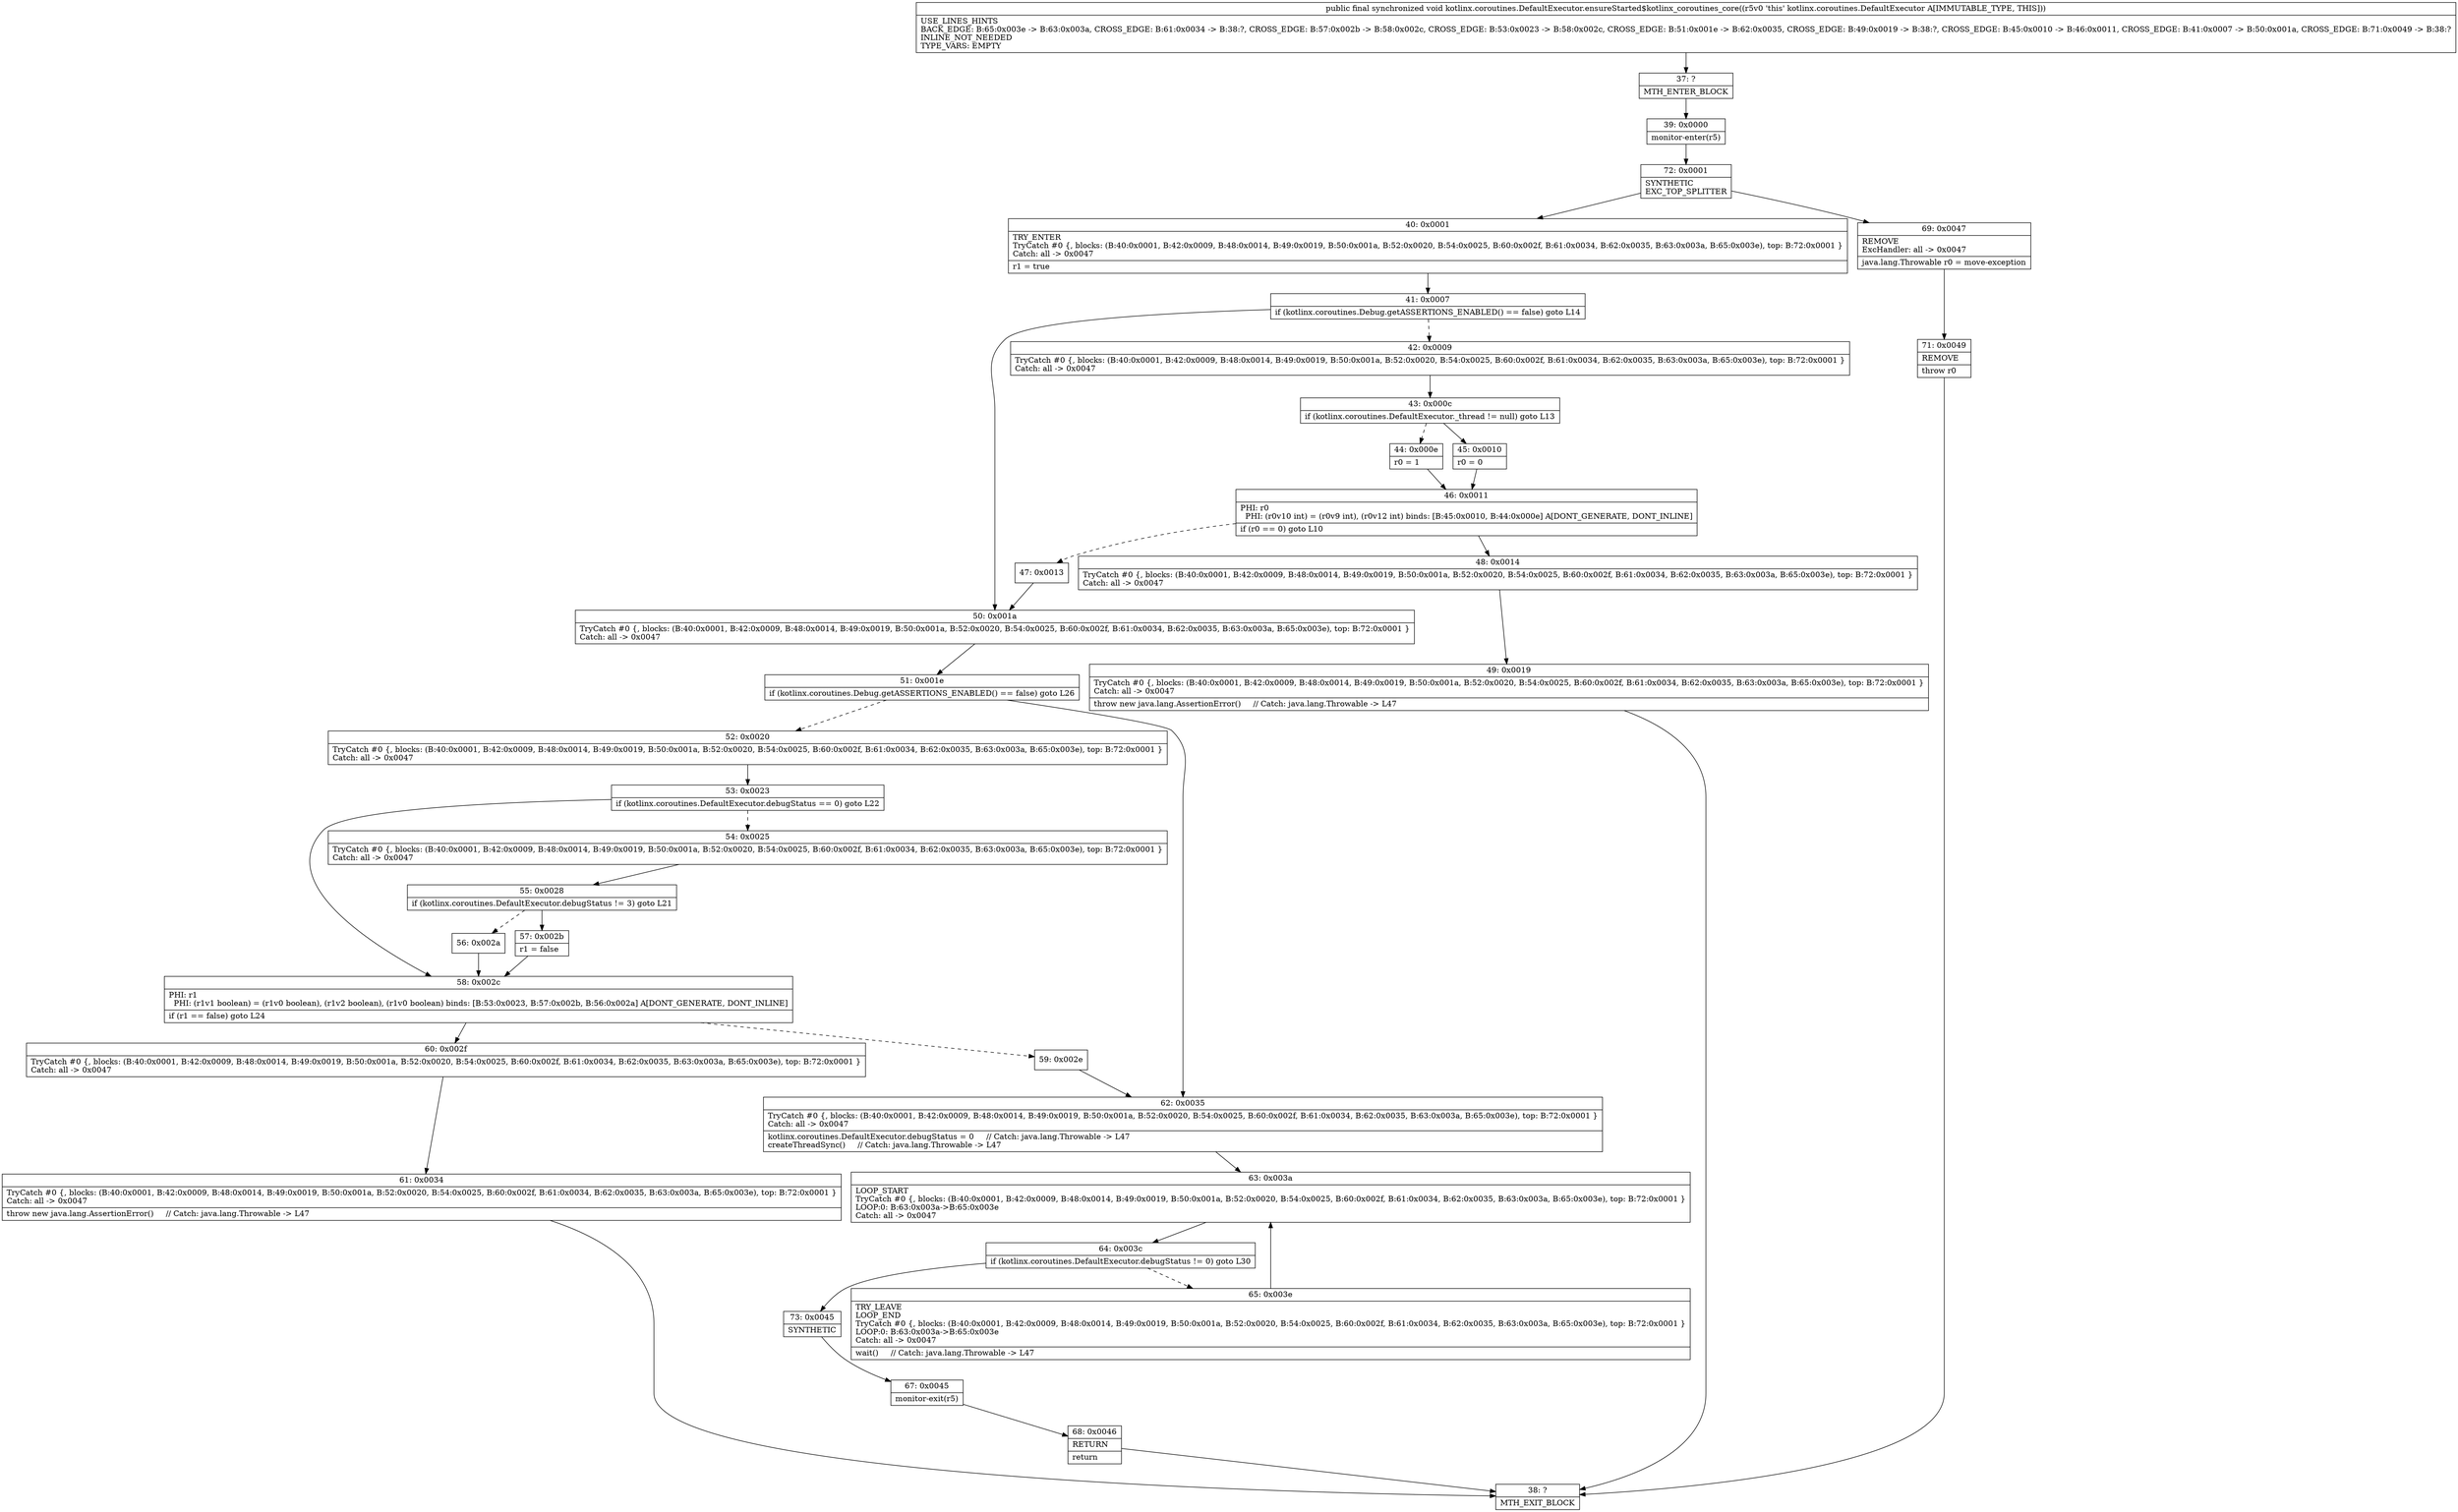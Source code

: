 digraph "CFG forkotlinx.coroutines.DefaultExecutor.ensureStarted$kotlinx_coroutines_core()V" {
Node_37 [shape=record,label="{37\:\ ?|MTH_ENTER_BLOCK\l}"];
Node_39 [shape=record,label="{39\:\ 0x0000|monitor\-enter(r5)\l}"];
Node_72 [shape=record,label="{72\:\ 0x0001|SYNTHETIC\lEXC_TOP_SPLITTER\l}"];
Node_40 [shape=record,label="{40\:\ 0x0001|TRY_ENTER\lTryCatch #0 \{, blocks: (B:40:0x0001, B:42:0x0009, B:48:0x0014, B:49:0x0019, B:50:0x001a, B:52:0x0020, B:54:0x0025, B:60:0x002f, B:61:0x0034, B:62:0x0035, B:63:0x003a, B:65:0x003e), top: B:72:0x0001 \}\lCatch: all \-\> 0x0047\l|r1 = true\l}"];
Node_41 [shape=record,label="{41\:\ 0x0007|if (kotlinx.coroutines.Debug.getASSERTIONS_ENABLED() == false) goto L14\l}"];
Node_42 [shape=record,label="{42\:\ 0x0009|TryCatch #0 \{, blocks: (B:40:0x0001, B:42:0x0009, B:48:0x0014, B:49:0x0019, B:50:0x001a, B:52:0x0020, B:54:0x0025, B:60:0x002f, B:61:0x0034, B:62:0x0035, B:63:0x003a, B:65:0x003e), top: B:72:0x0001 \}\lCatch: all \-\> 0x0047\l}"];
Node_43 [shape=record,label="{43\:\ 0x000c|if (kotlinx.coroutines.DefaultExecutor._thread != null) goto L13\l}"];
Node_44 [shape=record,label="{44\:\ 0x000e|r0 = 1\l}"];
Node_46 [shape=record,label="{46\:\ 0x0011|PHI: r0 \l  PHI: (r0v10 int) = (r0v9 int), (r0v12 int) binds: [B:45:0x0010, B:44:0x000e] A[DONT_GENERATE, DONT_INLINE]\l|if (r0 == 0) goto L10\l}"];
Node_47 [shape=record,label="{47\:\ 0x0013}"];
Node_48 [shape=record,label="{48\:\ 0x0014|TryCatch #0 \{, blocks: (B:40:0x0001, B:42:0x0009, B:48:0x0014, B:49:0x0019, B:50:0x001a, B:52:0x0020, B:54:0x0025, B:60:0x002f, B:61:0x0034, B:62:0x0035, B:63:0x003a, B:65:0x003e), top: B:72:0x0001 \}\lCatch: all \-\> 0x0047\l}"];
Node_49 [shape=record,label="{49\:\ 0x0019|TryCatch #0 \{, blocks: (B:40:0x0001, B:42:0x0009, B:48:0x0014, B:49:0x0019, B:50:0x001a, B:52:0x0020, B:54:0x0025, B:60:0x002f, B:61:0x0034, B:62:0x0035, B:63:0x003a, B:65:0x003e), top: B:72:0x0001 \}\lCatch: all \-\> 0x0047\l|throw new java.lang.AssertionError()     \/\/ Catch: java.lang.Throwable \-\> L47\l}"];
Node_38 [shape=record,label="{38\:\ ?|MTH_EXIT_BLOCK\l}"];
Node_45 [shape=record,label="{45\:\ 0x0010|r0 = 0\l}"];
Node_50 [shape=record,label="{50\:\ 0x001a|TryCatch #0 \{, blocks: (B:40:0x0001, B:42:0x0009, B:48:0x0014, B:49:0x0019, B:50:0x001a, B:52:0x0020, B:54:0x0025, B:60:0x002f, B:61:0x0034, B:62:0x0035, B:63:0x003a, B:65:0x003e), top: B:72:0x0001 \}\lCatch: all \-\> 0x0047\l}"];
Node_51 [shape=record,label="{51\:\ 0x001e|if (kotlinx.coroutines.Debug.getASSERTIONS_ENABLED() == false) goto L26\l}"];
Node_52 [shape=record,label="{52\:\ 0x0020|TryCatch #0 \{, blocks: (B:40:0x0001, B:42:0x0009, B:48:0x0014, B:49:0x0019, B:50:0x001a, B:52:0x0020, B:54:0x0025, B:60:0x002f, B:61:0x0034, B:62:0x0035, B:63:0x003a, B:65:0x003e), top: B:72:0x0001 \}\lCatch: all \-\> 0x0047\l}"];
Node_53 [shape=record,label="{53\:\ 0x0023|if (kotlinx.coroutines.DefaultExecutor.debugStatus == 0) goto L22\l}"];
Node_54 [shape=record,label="{54\:\ 0x0025|TryCatch #0 \{, blocks: (B:40:0x0001, B:42:0x0009, B:48:0x0014, B:49:0x0019, B:50:0x001a, B:52:0x0020, B:54:0x0025, B:60:0x002f, B:61:0x0034, B:62:0x0035, B:63:0x003a, B:65:0x003e), top: B:72:0x0001 \}\lCatch: all \-\> 0x0047\l}"];
Node_55 [shape=record,label="{55\:\ 0x0028|if (kotlinx.coroutines.DefaultExecutor.debugStatus != 3) goto L21\l}"];
Node_56 [shape=record,label="{56\:\ 0x002a}"];
Node_57 [shape=record,label="{57\:\ 0x002b|r1 = false\l}"];
Node_58 [shape=record,label="{58\:\ 0x002c|PHI: r1 \l  PHI: (r1v1 boolean) = (r1v0 boolean), (r1v2 boolean), (r1v0 boolean) binds: [B:53:0x0023, B:57:0x002b, B:56:0x002a] A[DONT_GENERATE, DONT_INLINE]\l|if (r1 == false) goto L24\l}"];
Node_59 [shape=record,label="{59\:\ 0x002e}"];
Node_60 [shape=record,label="{60\:\ 0x002f|TryCatch #0 \{, blocks: (B:40:0x0001, B:42:0x0009, B:48:0x0014, B:49:0x0019, B:50:0x001a, B:52:0x0020, B:54:0x0025, B:60:0x002f, B:61:0x0034, B:62:0x0035, B:63:0x003a, B:65:0x003e), top: B:72:0x0001 \}\lCatch: all \-\> 0x0047\l}"];
Node_61 [shape=record,label="{61\:\ 0x0034|TryCatch #0 \{, blocks: (B:40:0x0001, B:42:0x0009, B:48:0x0014, B:49:0x0019, B:50:0x001a, B:52:0x0020, B:54:0x0025, B:60:0x002f, B:61:0x0034, B:62:0x0035, B:63:0x003a, B:65:0x003e), top: B:72:0x0001 \}\lCatch: all \-\> 0x0047\l|throw new java.lang.AssertionError()     \/\/ Catch: java.lang.Throwable \-\> L47\l}"];
Node_62 [shape=record,label="{62\:\ 0x0035|TryCatch #0 \{, blocks: (B:40:0x0001, B:42:0x0009, B:48:0x0014, B:49:0x0019, B:50:0x001a, B:52:0x0020, B:54:0x0025, B:60:0x002f, B:61:0x0034, B:62:0x0035, B:63:0x003a, B:65:0x003e), top: B:72:0x0001 \}\lCatch: all \-\> 0x0047\l|kotlinx.coroutines.DefaultExecutor.debugStatus = 0     \/\/ Catch: java.lang.Throwable \-\> L47\lcreateThreadSync()     \/\/ Catch: java.lang.Throwable \-\> L47\l}"];
Node_63 [shape=record,label="{63\:\ 0x003a|LOOP_START\lTryCatch #0 \{, blocks: (B:40:0x0001, B:42:0x0009, B:48:0x0014, B:49:0x0019, B:50:0x001a, B:52:0x0020, B:54:0x0025, B:60:0x002f, B:61:0x0034, B:62:0x0035, B:63:0x003a, B:65:0x003e), top: B:72:0x0001 \}\lLOOP:0: B:63:0x003a\-\>B:65:0x003e\lCatch: all \-\> 0x0047\l}"];
Node_64 [shape=record,label="{64\:\ 0x003c|if (kotlinx.coroutines.DefaultExecutor.debugStatus != 0) goto L30\l}"];
Node_65 [shape=record,label="{65\:\ 0x003e|TRY_LEAVE\lLOOP_END\lTryCatch #0 \{, blocks: (B:40:0x0001, B:42:0x0009, B:48:0x0014, B:49:0x0019, B:50:0x001a, B:52:0x0020, B:54:0x0025, B:60:0x002f, B:61:0x0034, B:62:0x0035, B:63:0x003a, B:65:0x003e), top: B:72:0x0001 \}\lLOOP:0: B:63:0x003a\-\>B:65:0x003e\lCatch: all \-\> 0x0047\l|wait()     \/\/ Catch: java.lang.Throwable \-\> L47\l}"];
Node_73 [shape=record,label="{73\:\ 0x0045|SYNTHETIC\l}"];
Node_67 [shape=record,label="{67\:\ 0x0045|monitor\-exit(r5)\l}"];
Node_68 [shape=record,label="{68\:\ 0x0046|RETURN\l|return\l}"];
Node_69 [shape=record,label="{69\:\ 0x0047|REMOVE\lExcHandler: all \-\> 0x0047\l|java.lang.Throwable r0 = move\-exception\l}"];
Node_71 [shape=record,label="{71\:\ 0x0049|REMOVE\l|throw r0\l}"];
MethodNode[shape=record,label="{public final synchronized void kotlinx.coroutines.DefaultExecutor.ensureStarted$kotlinx_coroutines_core((r5v0 'this' kotlinx.coroutines.DefaultExecutor A[IMMUTABLE_TYPE, THIS]))  | USE_LINES_HINTS\lBACK_EDGE: B:65:0x003e \-\> B:63:0x003a, CROSS_EDGE: B:61:0x0034 \-\> B:38:?, CROSS_EDGE: B:57:0x002b \-\> B:58:0x002c, CROSS_EDGE: B:53:0x0023 \-\> B:58:0x002c, CROSS_EDGE: B:51:0x001e \-\> B:62:0x0035, CROSS_EDGE: B:49:0x0019 \-\> B:38:?, CROSS_EDGE: B:45:0x0010 \-\> B:46:0x0011, CROSS_EDGE: B:41:0x0007 \-\> B:50:0x001a, CROSS_EDGE: B:71:0x0049 \-\> B:38:?\lINLINE_NOT_NEEDED\lTYPE_VARS: EMPTY\l}"];
MethodNode -> Node_37;Node_37 -> Node_39;
Node_39 -> Node_72;
Node_72 -> Node_40;
Node_72 -> Node_69;
Node_40 -> Node_41;
Node_41 -> Node_42[style=dashed];
Node_41 -> Node_50;
Node_42 -> Node_43;
Node_43 -> Node_44[style=dashed];
Node_43 -> Node_45;
Node_44 -> Node_46;
Node_46 -> Node_47[style=dashed];
Node_46 -> Node_48;
Node_47 -> Node_50;
Node_48 -> Node_49;
Node_49 -> Node_38;
Node_45 -> Node_46;
Node_50 -> Node_51;
Node_51 -> Node_52[style=dashed];
Node_51 -> Node_62;
Node_52 -> Node_53;
Node_53 -> Node_54[style=dashed];
Node_53 -> Node_58;
Node_54 -> Node_55;
Node_55 -> Node_56[style=dashed];
Node_55 -> Node_57;
Node_56 -> Node_58;
Node_57 -> Node_58;
Node_58 -> Node_59[style=dashed];
Node_58 -> Node_60;
Node_59 -> Node_62;
Node_60 -> Node_61;
Node_61 -> Node_38;
Node_62 -> Node_63;
Node_63 -> Node_64;
Node_64 -> Node_65[style=dashed];
Node_64 -> Node_73;
Node_65 -> Node_63;
Node_73 -> Node_67;
Node_67 -> Node_68;
Node_68 -> Node_38;
Node_69 -> Node_71;
Node_71 -> Node_38;
}

